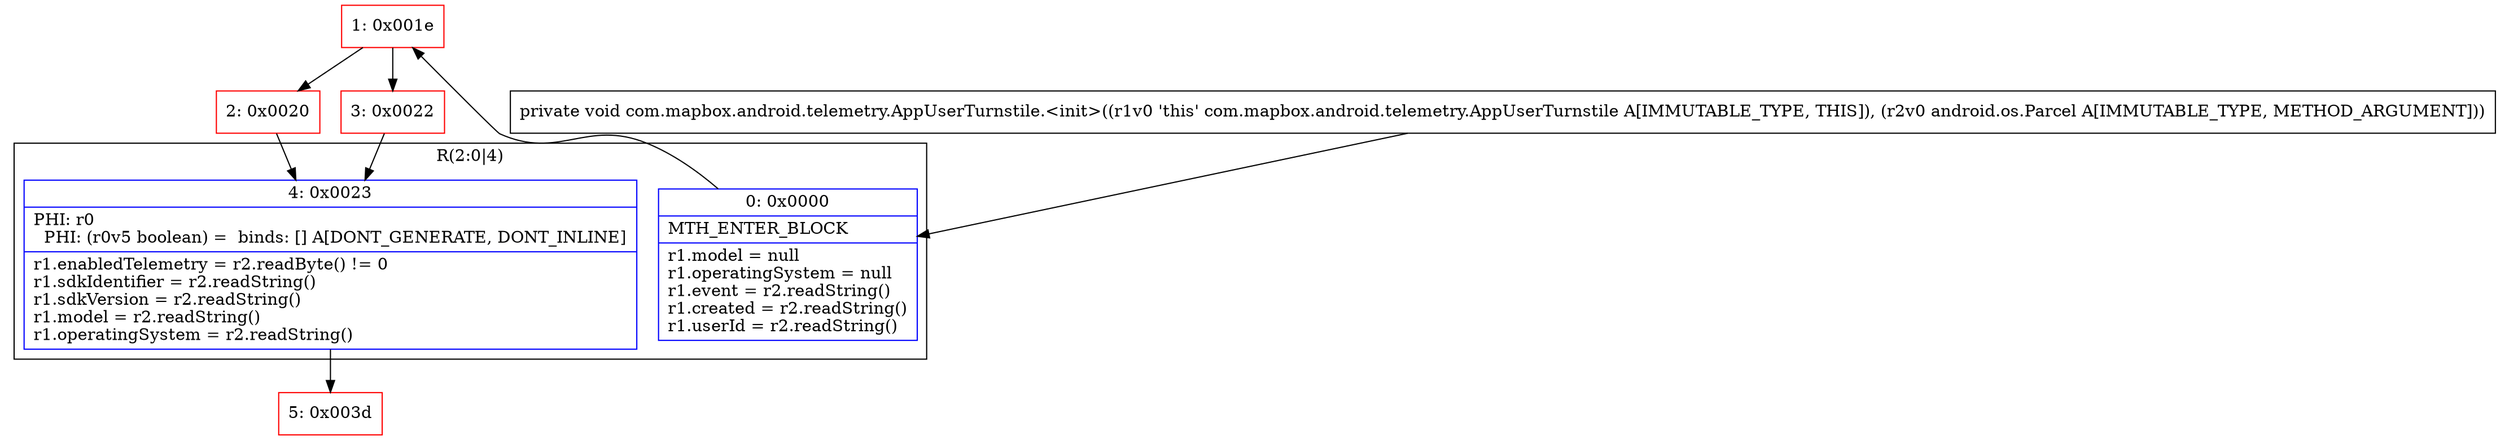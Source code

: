 digraph "CFG forcom.mapbox.android.telemetry.AppUserTurnstile.\<init\>(Landroid\/os\/Parcel;)V" {
subgraph cluster_Region_1596696857 {
label = "R(2:0|4)";
node [shape=record,color=blue];
Node_0 [shape=record,label="{0\:\ 0x0000|MTH_ENTER_BLOCK\l|r1.model = null\lr1.operatingSystem = null\lr1.event = r2.readString()\lr1.created = r2.readString()\lr1.userId = r2.readString()\l}"];
Node_4 [shape=record,label="{4\:\ 0x0023|PHI: r0 \l  PHI: (r0v5 boolean) =  binds: [] A[DONT_GENERATE, DONT_INLINE]\l|r1.enabledTelemetry = r2.readByte() != 0\lr1.sdkIdentifier = r2.readString()\lr1.sdkVersion = r2.readString()\lr1.model = r2.readString()\lr1.operatingSystem = r2.readString()\l}"];
}
Node_1 [shape=record,color=red,label="{1\:\ 0x001e}"];
Node_2 [shape=record,color=red,label="{2\:\ 0x0020}"];
Node_3 [shape=record,color=red,label="{3\:\ 0x0022}"];
Node_5 [shape=record,color=red,label="{5\:\ 0x003d}"];
MethodNode[shape=record,label="{private void com.mapbox.android.telemetry.AppUserTurnstile.\<init\>((r1v0 'this' com.mapbox.android.telemetry.AppUserTurnstile A[IMMUTABLE_TYPE, THIS]), (r2v0 android.os.Parcel A[IMMUTABLE_TYPE, METHOD_ARGUMENT])) }"];
MethodNode -> Node_0;
Node_0 -> Node_1;
Node_4 -> Node_5;
Node_1 -> Node_2;
Node_1 -> Node_3;
Node_2 -> Node_4;
Node_3 -> Node_4;
}

